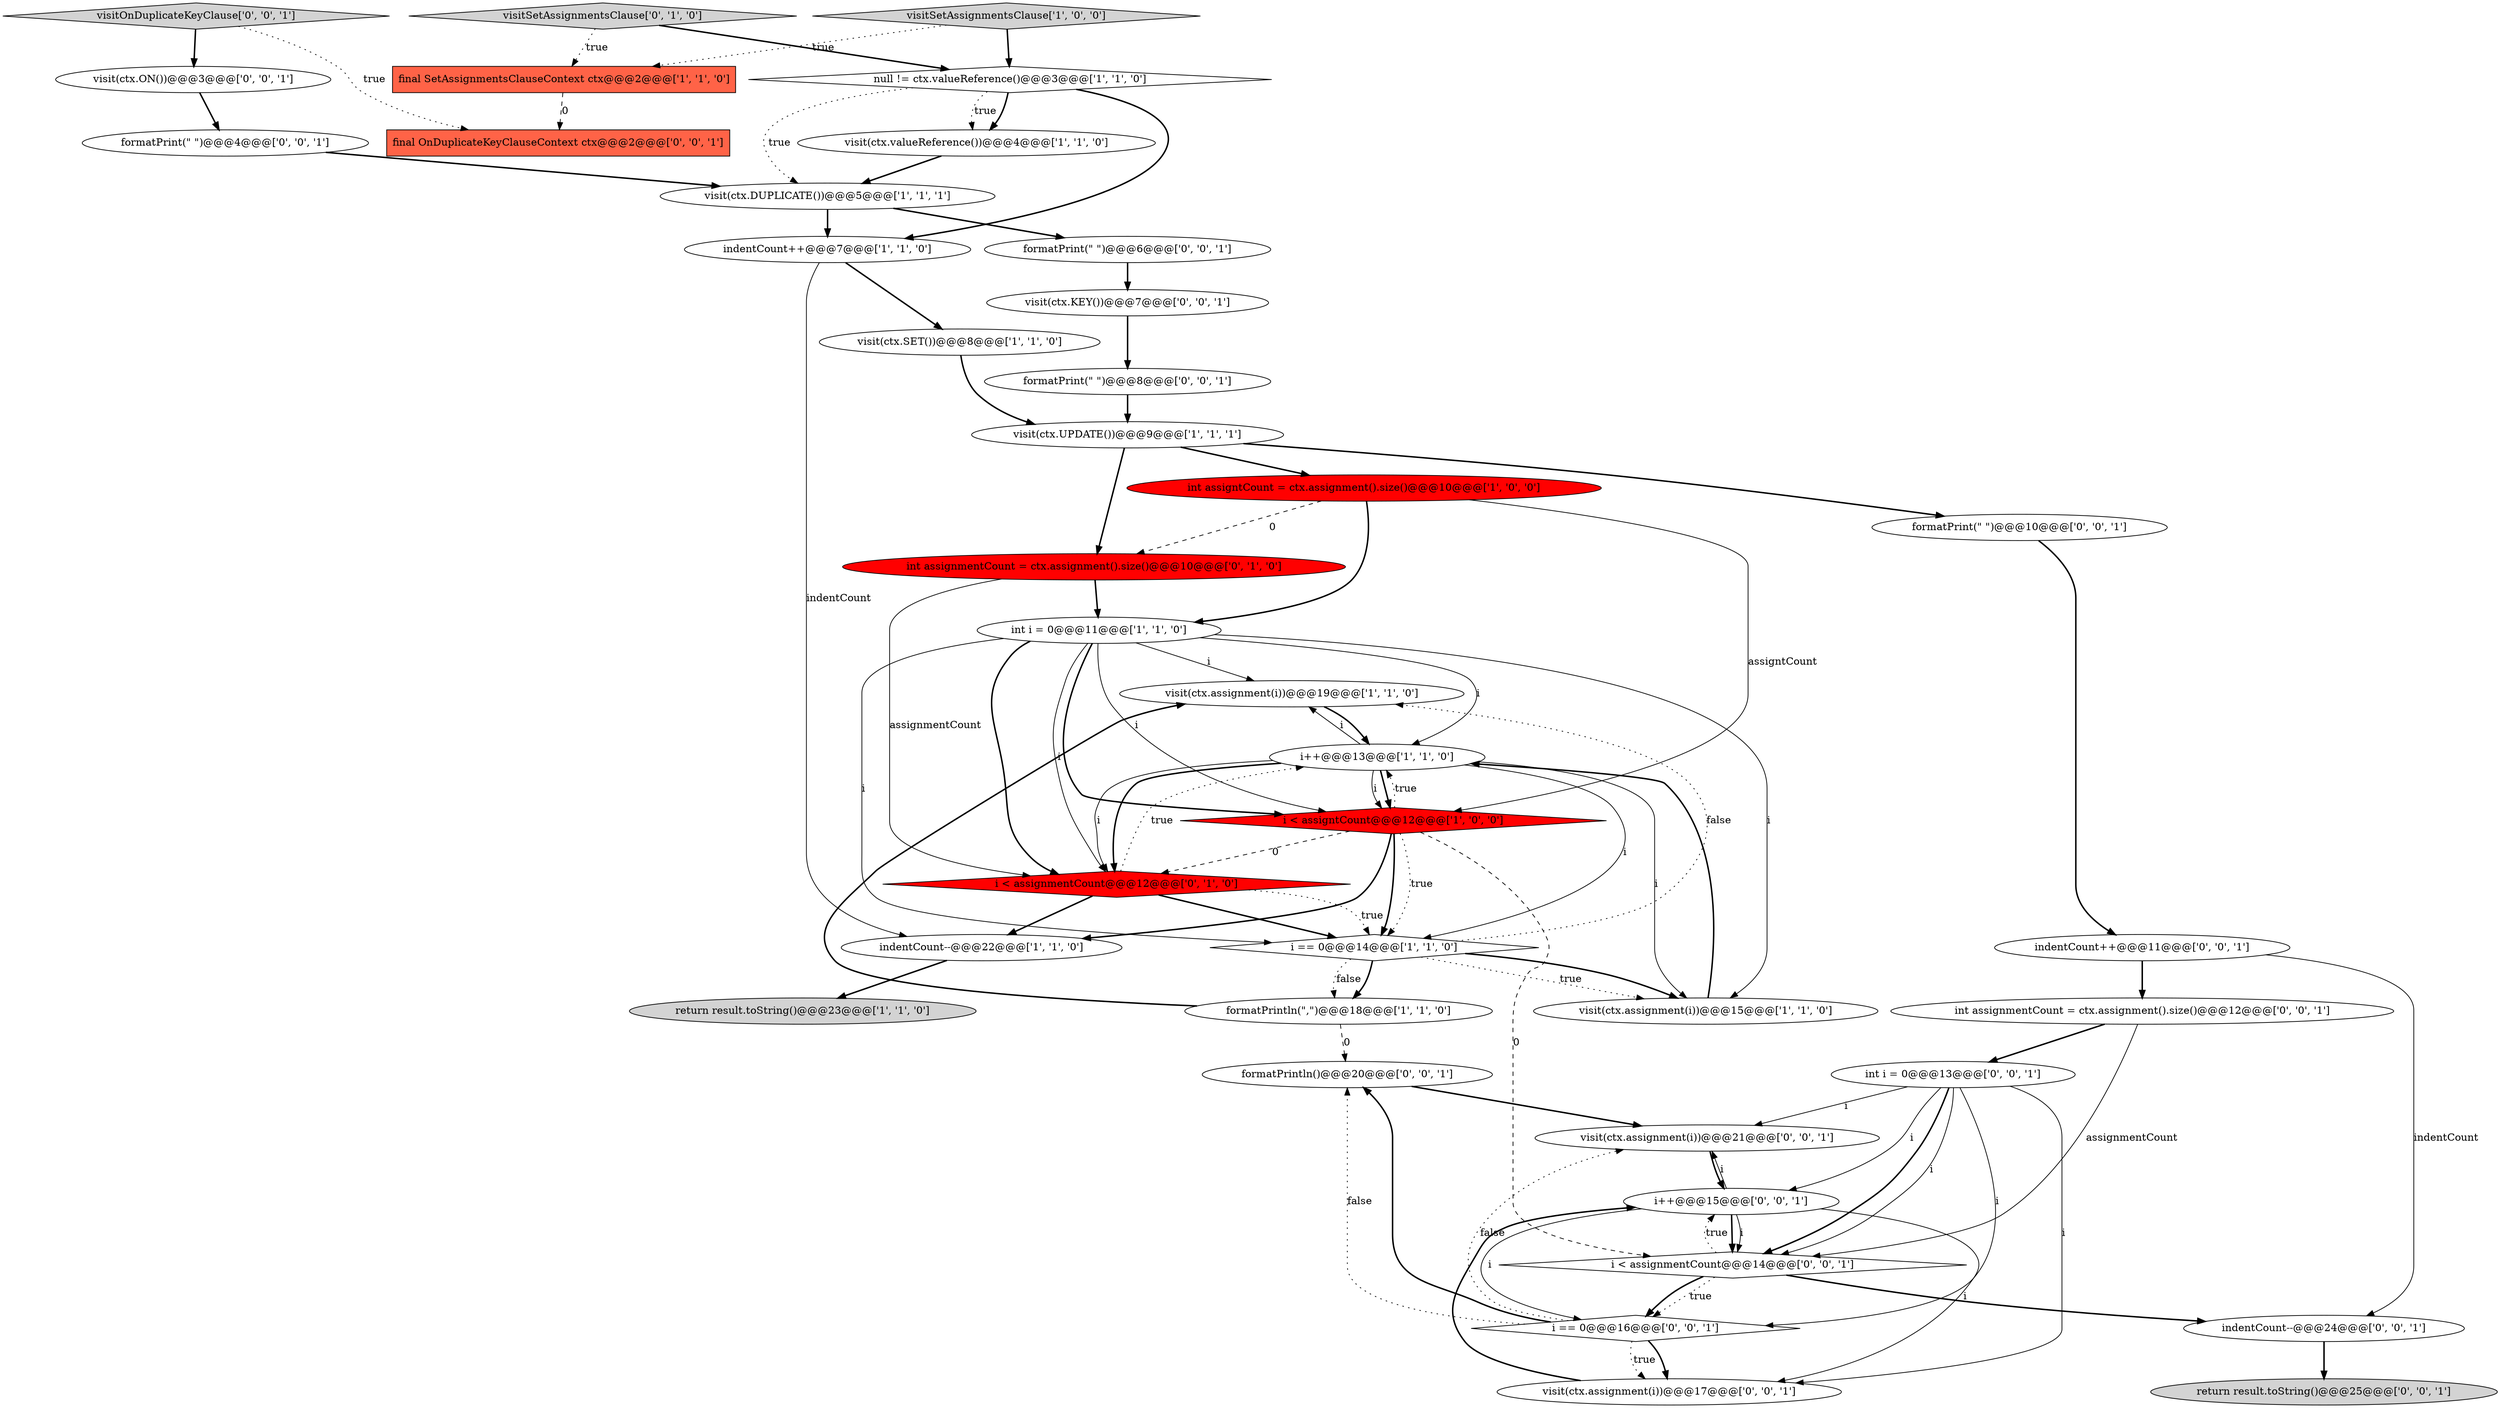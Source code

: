 digraph {
6 [style = filled, label = "int assigntCount = ctx.assignment().size()@@@10@@@['1', '0', '0']", fillcolor = red, shape = ellipse image = "AAA1AAABBB1BBB"];
10 [style = filled, label = "visit(ctx.assignment(i))@@@19@@@['1', '1', '0']", fillcolor = white, shape = ellipse image = "AAA0AAABBB1BBB"];
14 [style = filled, label = "formatPrintln(\",\")@@@18@@@['1', '1', '0']", fillcolor = white, shape = ellipse image = "AAA0AAABBB1BBB"];
21 [style = filled, label = "formatPrint(\" \")@@@6@@@['0', '0', '1']", fillcolor = white, shape = ellipse image = "AAA0AAABBB3BBB"];
23 [style = filled, label = "visit(ctx.KEY())@@@7@@@['0', '0', '1']", fillcolor = white, shape = ellipse image = "AAA0AAABBB3BBB"];
37 [style = filled, label = "i++@@@15@@@['0', '0', '1']", fillcolor = white, shape = ellipse image = "AAA0AAABBB3BBB"];
27 [style = filled, label = "int assignmentCount = ctx.assignment().size()@@@12@@@['0', '0', '1']", fillcolor = white, shape = ellipse image = "AAA0AAABBB3BBB"];
38 [style = filled, label = "indentCount++@@@11@@@['0', '0', '1']", fillcolor = white, shape = ellipse image = "AAA0AAABBB3BBB"];
31 [style = filled, label = "visit(ctx.assignment(i))@@@21@@@['0', '0', '1']", fillcolor = white, shape = ellipse image = "AAA0AAABBB3BBB"];
13 [style = filled, label = "visit(ctx.SET())@@@8@@@['1', '1', '0']", fillcolor = white, shape = ellipse image = "AAA0AAABBB1BBB"];
2 [style = filled, label = "visit(ctx.UPDATE())@@@9@@@['1', '1', '1']", fillcolor = white, shape = ellipse image = "AAA0AAABBB1BBB"];
32 [style = filled, label = "formatPrint(\" \")@@@8@@@['0', '0', '1']", fillcolor = white, shape = ellipse image = "AAA0AAABBB3BBB"];
39 [style = filled, label = "visit(ctx.ON())@@@3@@@['0', '0', '1']", fillcolor = white, shape = ellipse image = "AAA0AAABBB3BBB"];
30 [style = filled, label = "visitOnDuplicateKeyClause['0', '0', '1']", fillcolor = lightgray, shape = diamond image = "AAA0AAABBB3BBB"];
12 [style = filled, label = "indentCount++@@@7@@@['1', '1', '0']", fillcolor = white, shape = ellipse image = "AAA0AAABBB1BBB"];
8 [style = filled, label = "indentCount--@@@22@@@['1', '1', '0']", fillcolor = white, shape = ellipse image = "AAA0AAABBB1BBB"];
7 [style = filled, label = "i == 0@@@14@@@['1', '1', '0']", fillcolor = white, shape = diamond image = "AAA0AAABBB1BBB"];
15 [style = filled, label = "visitSetAssignmentsClause['1', '0', '0']", fillcolor = lightgray, shape = diamond image = "AAA0AAABBB1BBB"];
36 [style = filled, label = "formatPrint(\" \")@@@10@@@['0', '0', '1']", fillcolor = white, shape = ellipse image = "AAA0AAABBB3BBB"];
17 [style = filled, label = "return result.toString()@@@23@@@['1', '1', '0']", fillcolor = lightgray, shape = ellipse image = "AAA0AAABBB1BBB"];
24 [style = filled, label = "i < assignmentCount@@@14@@@['0', '0', '1']", fillcolor = white, shape = diamond image = "AAA0AAABBB3BBB"];
20 [style = filled, label = "int assignmentCount = ctx.assignment().size()@@@10@@@['0', '1', '0']", fillcolor = red, shape = ellipse image = "AAA1AAABBB2BBB"];
28 [style = filled, label = "int i = 0@@@13@@@['0', '0', '1']", fillcolor = white, shape = ellipse image = "AAA0AAABBB3BBB"];
5 [style = filled, label = "i++@@@13@@@['1', '1', '0']", fillcolor = white, shape = ellipse image = "AAA0AAABBB1BBB"];
35 [style = filled, label = "final OnDuplicateKeyClauseContext ctx@@@2@@@['0', '0', '1']", fillcolor = tomato, shape = box image = "AAA0AAABBB3BBB"];
9 [style = filled, label = "null != ctx.valueReference()@@@3@@@['1', '1', '0']", fillcolor = white, shape = diamond image = "AAA0AAABBB1BBB"];
16 [style = filled, label = "i < assigntCount@@@12@@@['1', '0', '0']", fillcolor = red, shape = diamond image = "AAA1AAABBB1BBB"];
0 [style = filled, label = "int i = 0@@@11@@@['1', '1', '0']", fillcolor = white, shape = ellipse image = "AAA0AAABBB1BBB"];
29 [style = filled, label = "visit(ctx.assignment(i))@@@17@@@['0', '0', '1']", fillcolor = white, shape = ellipse image = "AAA0AAABBB3BBB"];
26 [style = filled, label = "return result.toString()@@@25@@@['0', '0', '1']", fillcolor = lightgray, shape = ellipse image = "AAA0AAABBB3BBB"];
3 [style = filled, label = "visit(ctx.assignment(i))@@@15@@@['1', '1', '0']", fillcolor = white, shape = ellipse image = "AAA0AAABBB1BBB"];
1 [style = filled, label = "visit(ctx.valueReference())@@@4@@@['1', '1', '0']", fillcolor = white, shape = ellipse image = "AAA0AAABBB1BBB"];
19 [style = filled, label = "i < assignmentCount@@@12@@@['0', '1', '0']", fillcolor = red, shape = diamond image = "AAA1AAABBB2BBB"];
11 [style = filled, label = "final SetAssignmentsClauseContext ctx@@@2@@@['1', '1', '0']", fillcolor = tomato, shape = box image = "AAA0AAABBB1BBB"];
22 [style = filled, label = "formatPrint(\" \")@@@4@@@['0', '0', '1']", fillcolor = white, shape = ellipse image = "AAA0AAABBB3BBB"];
25 [style = filled, label = "indentCount--@@@24@@@['0', '0', '1']", fillcolor = white, shape = ellipse image = "AAA0AAABBB3BBB"];
4 [style = filled, label = "visit(ctx.DUPLICATE())@@@5@@@['1', '1', '1']", fillcolor = white, shape = ellipse image = "AAA0AAABBB1BBB"];
18 [style = filled, label = "visitSetAssignmentsClause['0', '1', '0']", fillcolor = lightgray, shape = diamond image = "AAA0AAABBB2BBB"];
33 [style = filled, label = "i == 0@@@16@@@['0', '0', '1']", fillcolor = white, shape = diamond image = "AAA0AAABBB3BBB"];
34 [style = filled, label = "formatPrintln()@@@20@@@['0', '0', '1']", fillcolor = white, shape = ellipse image = "AAA0AAABBB3BBB"];
31->37 [style = bold, label=""];
2->6 [style = bold, label=""];
27->28 [style = bold, label=""];
20->0 [style = bold, label=""];
16->7 [style = bold, label=""];
28->33 [style = solid, label="i"];
24->33 [style = dotted, label="true"];
37->33 [style = solid, label="i"];
22->4 [style = bold, label=""];
7->14 [style = bold, label=""];
16->7 [style = dotted, label="true"];
3->5 [style = bold, label=""];
7->14 [style = dotted, label="false"];
2->36 [style = bold, label=""];
16->5 [style = dotted, label="true"];
5->19 [style = solid, label="i"];
28->37 [style = solid, label="i"];
1->4 [style = bold, label=""];
2->20 [style = bold, label=""];
5->16 [style = solid, label="i"];
5->3 [style = solid, label="i"];
6->20 [style = dashed, label="0"];
0->19 [style = bold, label=""];
4->21 [style = bold, label=""];
14->10 [style = bold, label=""];
34->31 [style = bold, label=""];
39->22 [style = bold, label=""];
33->29 [style = bold, label=""];
8->17 [style = bold, label=""];
18->11 [style = dotted, label="true"];
33->34 [style = dotted, label="false"];
15->9 [style = bold, label=""];
27->24 [style = solid, label="assignmentCount"];
25->26 [style = bold, label=""];
38->25 [style = solid, label="indentCount"];
18->9 [style = bold, label=""];
9->4 [style = dotted, label="true"];
7->10 [style = dotted, label="false"];
28->24 [style = bold, label=""];
9->1 [style = bold, label=""];
5->10 [style = solid, label="i"];
21->23 [style = bold, label=""];
0->16 [style = bold, label=""];
37->24 [style = bold, label=""];
16->8 [style = bold, label=""];
16->19 [style = dashed, label="0"];
37->29 [style = solid, label="i"];
28->24 [style = solid, label="i"];
23->32 [style = bold, label=""];
38->27 [style = bold, label=""];
5->7 [style = solid, label="i"];
37->24 [style = solid, label="i"];
29->37 [style = bold, label=""];
19->7 [style = dotted, label="true"];
5->16 [style = bold, label=""];
0->10 [style = solid, label="i"];
5->19 [style = bold, label=""];
12->13 [style = bold, label=""];
24->33 [style = bold, label=""];
10->5 [style = bold, label=""];
0->16 [style = solid, label="i"];
24->25 [style = bold, label=""];
28->31 [style = solid, label="i"];
0->3 [style = solid, label="i"];
37->31 [style = solid, label="i"];
15->11 [style = dotted, label="true"];
9->1 [style = dotted, label="true"];
33->29 [style = dotted, label="true"];
19->5 [style = dotted, label="true"];
33->31 [style = dotted, label="false"];
4->12 [style = bold, label=""];
9->12 [style = bold, label=""];
12->8 [style = solid, label="indentCount"];
6->16 [style = solid, label="assigntCount"];
13->2 [style = bold, label=""];
20->19 [style = solid, label="assignmentCount"];
14->34 [style = dashed, label="0"];
16->24 [style = dashed, label="0"];
6->0 [style = bold, label=""];
28->29 [style = solid, label="i"];
32->2 [style = bold, label=""];
7->3 [style = bold, label=""];
19->8 [style = bold, label=""];
0->5 [style = solid, label="i"];
7->3 [style = dotted, label="true"];
30->35 [style = dotted, label="true"];
24->37 [style = dotted, label="true"];
30->39 [style = bold, label=""];
36->38 [style = bold, label=""];
0->19 [style = solid, label="i"];
33->34 [style = bold, label=""];
19->7 [style = bold, label=""];
11->35 [style = dashed, label="0"];
0->7 [style = solid, label="i"];
}
